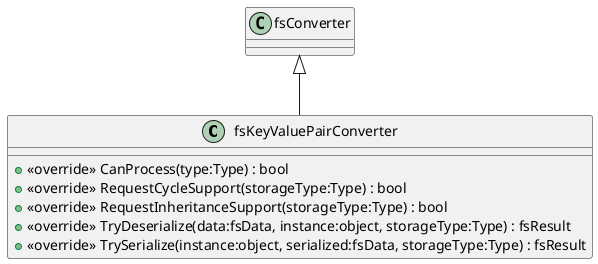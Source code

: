 @startuml
class fsKeyValuePairConverter {
    + <<override>> CanProcess(type:Type) : bool
    + <<override>> RequestCycleSupport(storageType:Type) : bool
    + <<override>> RequestInheritanceSupport(storageType:Type) : bool
    + <<override>> TryDeserialize(data:fsData, instance:object, storageType:Type) : fsResult
    + <<override>> TrySerialize(instance:object, serialized:fsData, storageType:Type) : fsResult
}
fsConverter <|-- fsKeyValuePairConverter
@enduml

